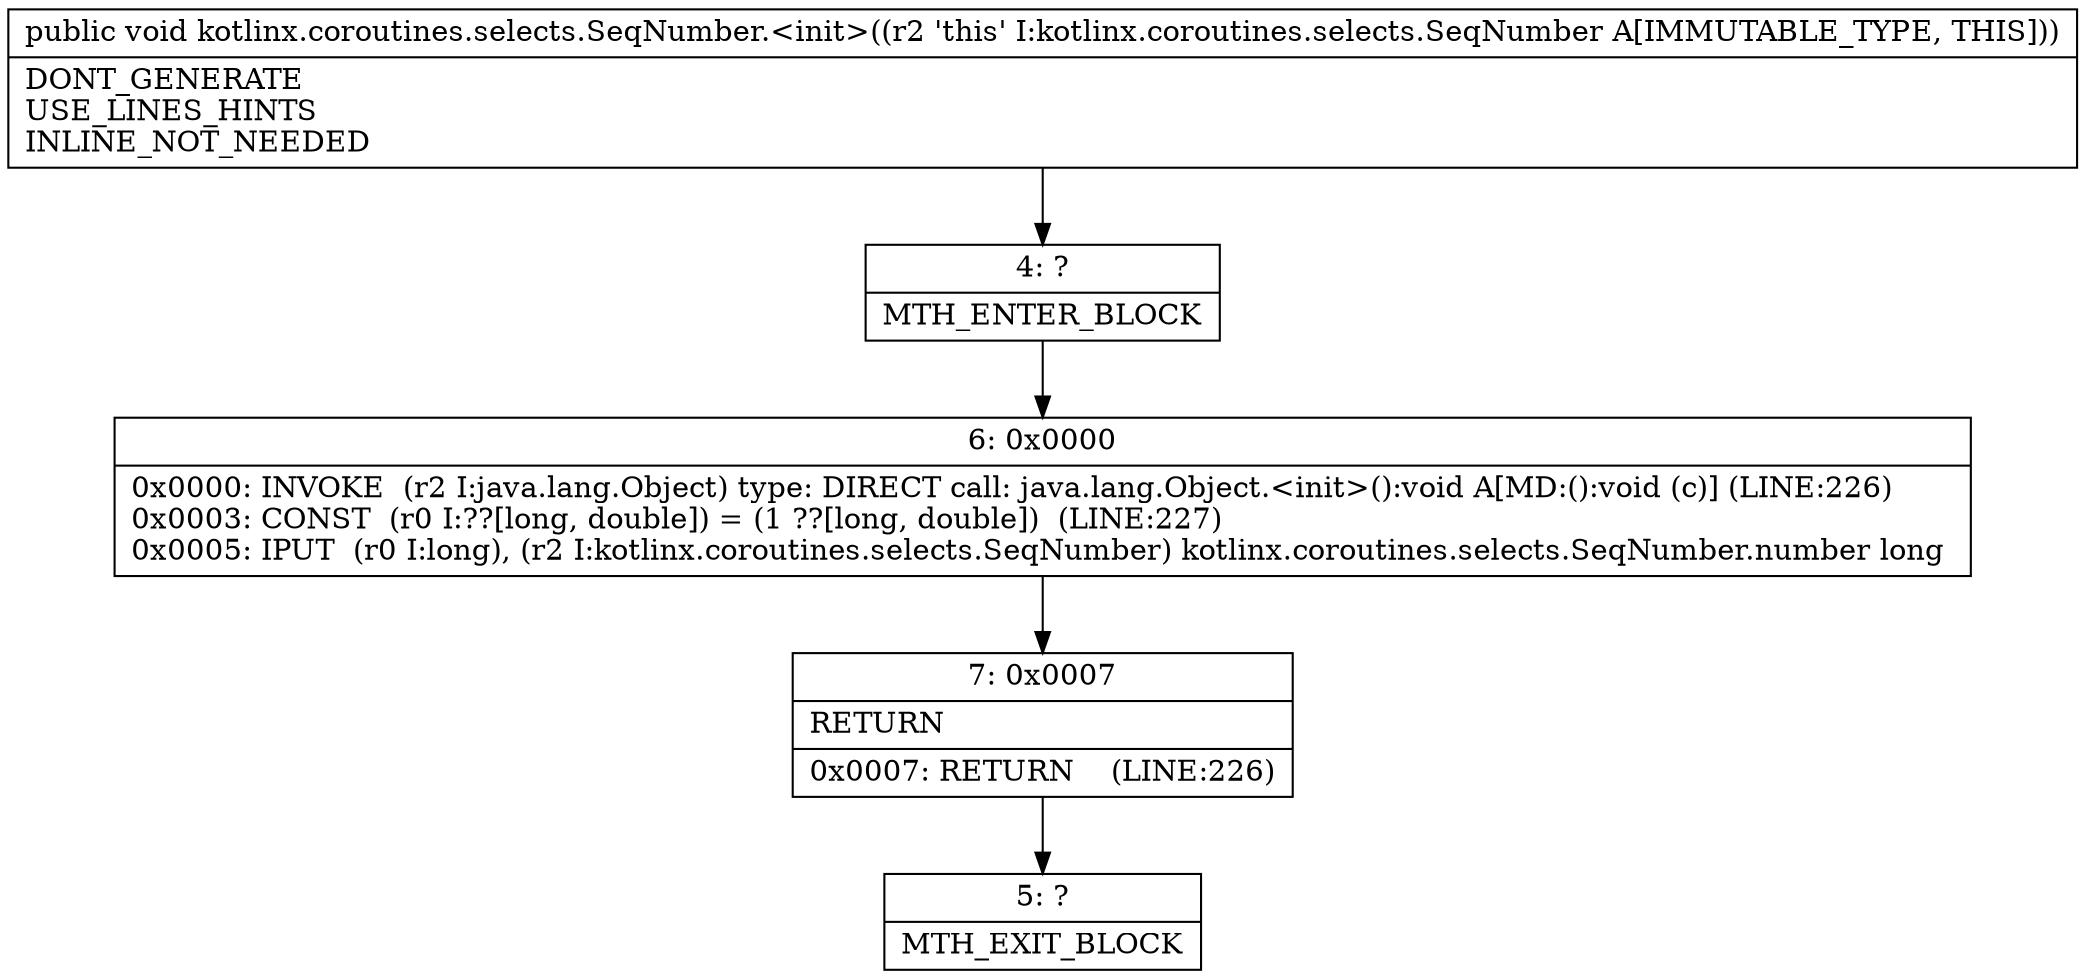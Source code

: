 digraph "CFG forkotlinx.coroutines.selects.SeqNumber.\<init\>()V" {
Node_4 [shape=record,label="{4\:\ ?|MTH_ENTER_BLOCK\l}"];
Node_6 [shape=record,label="{6\:\ 0x0000|0x0000: INVOKE  (r2 I:java.lang.Object) type: DIRECT call: java.lang.Object.\<init\>():void A[MD:():void (c)] (LINE:226)\l0x0003: CONST  (r0 I:??[long, double]) = (1 ??[long, double])  (LINE:227)\l0x0005: IPUT  (r0 I:long), (r2 I:kotlinx.coroutines.selects.SeqNumber) kotlinx.coroutines.selects.SeqNumber.number long \l}"];
Node_7 [shape=record,label="{7\:\ 0x0007|RETURN\l|0x0007: RETURN    (LINE:226)\l}"];
Node_5 [shape=record,label="{5\:\ ?|MTH_EXIT_BLOCK\l}"];
MethodNode[shape=record,label="{public void kotlinx.coroutines.selects.SeqNumber.\<init\>((r2 'this' I:kotlinx.coroutines.selects.SeqNumber A[IMMUTABLE_TYPE, THIS]))  | DONT_GENERATE\lUSE_LINES_HINTS\lINLINE_NOT_NEEDED\l}"];
MethodNode -> Node_4;Node_4 -> Node_6;
Node_6 -> Node_7;
Node_7 -> Node_5;
}

